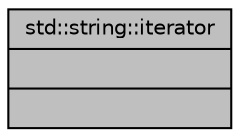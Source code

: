 digraph "std::string::iterator"
{
  edge [fontname="Helvetica",fontsize="10",labelfontname="Helvetica",labelfontsize="10"];
  node [fontname="Helvetica",fontsize="10",shape=record];
  Node625 [label="{std::string::iterator\n||}",height=0.2,width=0.4,color="black", fillcolor="grey75", style="filled", fontcolor="black"];
}
